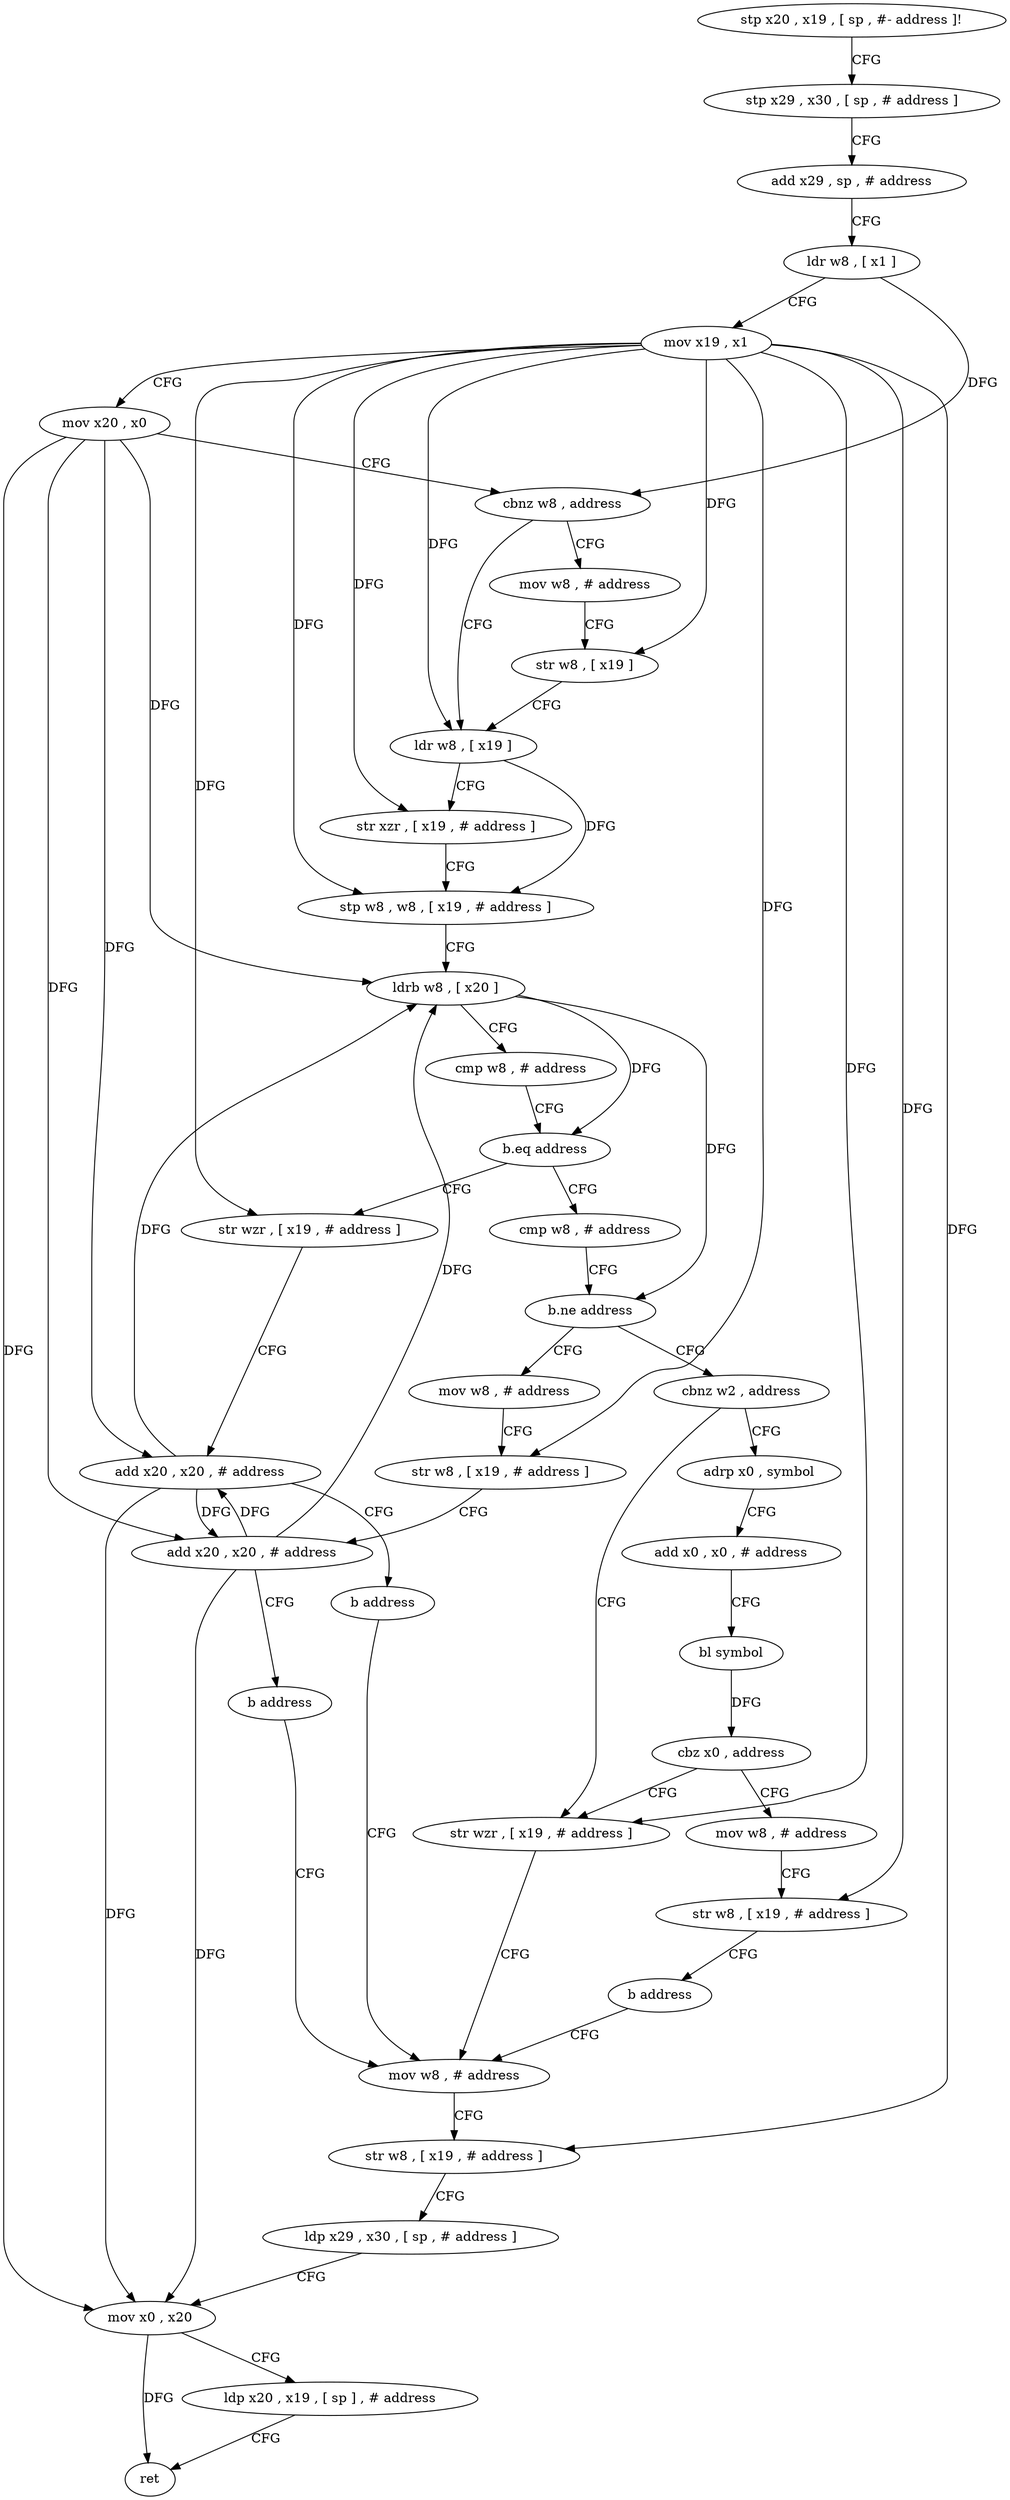 digraph "func" {
"4203348" [label = "stp x20 , x19 , [ sp , #- address ]!" ]
"4203352" [label = "stp x29 , x30 , [ sp , # address ]" ]
"4203356" [label = "add x29 , sp , # address" ]
"4203360" [label = "ldr w8 , [ x1 ]" ]
"4203364" [label = "mov x19 , x1" ]
"4203368" [label = "mov x20 , x0" ]
"4203372" [label = "cbnz w8 , address" ]
"4203384" [label = "ldr w8 , [ x19 ]" ]
"4203376" [label = "mov w8 , # address" ]
"4203388" [label = "str xzr , [ x19 , # address ]" ]
"4203392" [label = "stp w8 , w8 , [ x19 , # address ]" ]
"4203396" [label = "ldrb w8 , [ x20 ]" ]
"4203400" [label = "cmp w8 , # address" ]
"4203404" [label = "b.eq address" ]
"4203432" [label = "str wzr , [ x19 , # address ]" ]
"4203408" [label = "cmp w8 , # address" ]
"4203380" [label = "str w8 , [ x19 ]" ]
"4203436" [label = "add x20 , x20 , # address" ]
"4203440" [label = "b address" ]
"4203468" [label = "mov w8 , # address" ]
"4203412" [label = "b.ne address" ]
"4203444" [label = "cbnz w2 , address" ]
"4203416" [label = "mov w8 , # address" ]
"4203472" [label = "str w8 , [ x19 , # address ]" ]
"4203476" [label = "ldp x29 , x30 , [ sp , # address ]" ]
"4203480" [label = "mov x0 , x20" ]
"4203484" [label = "ldp x20 , x19 , [ sp ] , # address" ]
"4203488" [label = "ret" ]
"4203464" [label = "str wzr , [ x19 , # address ]" ]
"4203448" [label = "adrp x0 , symbol" ]
"4203420" [label = "str w8 , [ x19 , # address ]" ]
"4203424" [label = "add x20 , x20 , # address" ]
"4203428" [label = "b address" ]
"4203452" [label = "add x0 , x0 , # address" ]
"4203456" [label = "bl symbol" ]
"4203460" [label = "cbz x0 , address" ]
"4203492" [label = "mov w8 , # address" ]
"4203496" [label = "str w8 , [ x19 , # address ]" ]
"4203500" [label = "b address" ]
"4203348" -> "4203352" [ label = "CFG" ]
"4203352" -> "4203356" [ label = "CFG" ]
"4203356" -> "4203360" [ label = "CFG" ]
"4203360" -> "4203364" [ label = "CFG" ]
"4203360" -> "4203372" [ label = "DFG" ]
"4203364" -> "4203368" [ label = "CFG" ]
"4203364" -> "4203384" [ label = "DFG" ]
"4203364" -> "4203388" [ label = "DFG" ]
"4203364" -> "4203392" [ label = "DFG" ]
"4203364" -> "4203380" [ label = "DFG" ]
"4203364" -> "4203432" [ label = "DFG" ]
"4203364" -> "4203472" [ label = "DFG" ]
"4203364" -> "4203420" [ label = "DFG" ]
"4203364" -> "4203464" [ label = "DFG" ]
"4203364" -> "4203496" [ label = "DFG" ]
"4203368" -> "4203372" [ label = "CFG" ]
"4203368" -> "4203396" [ label = "DFG" ]
"4203368" -> "4203436" [ label = "DFG" ]
"4203368" -> "4203480" [ label = "DFG" ]
"4203368" -> "4203424" [ label = "DFG" ]
"4203372" -> "4203384" [ label = "CFG" ]
"4203372" -> "4203376" [ label = "CFG" ]
"4203384" -> "4203388" [ label = "CFG" ]
"4203384" -> "4203392" [ label = "DFG" ]
"4203376" -> "4203380" [ label = "CFG" ]
"4203388" -> "4203392" [ label = "CFG" ]
"4203392" -> "4203396" [ label = "CFG" ]
"4203396" -> "4203400" [ label = "CFG" ]
"4203396" -> "4203404" [ label = "DFG" ]
"4203396" -> "4203412" [ label = "DFG" ]
"4203400" -> "4203404" [ label = "CFG" ]
"4203404" -> "4203432" [ label = "CFG" ]
"4203404" -> "4203408" [ label = "CFG" ]
"4203432" -> "4203436" [ label = "CFG" ]
"4203408" -> "4203412" [ label = "CFG" ]
"4203380" -> "4203384" [ label = "CFG" ]
"4203436" -> "4203440" [ label = "CFG" ]
"4203436" -> "4203396" [ label = "DFG" ]
"4203436" -> "4203480" [ label = "DFG" ]
"4203436" -> "4203424" [ label = "DFG" ]
"4203440" -> "4203468" [ label = "CFG" ]
"4203468" -> "4203472" [ label = "CFG" ]
"4203412" -> "4203444" [ label = "CFG" ]
"4203412" -> "4203416" [ label = "CFG" ]
"4203444" -> "4203464" [ label = "CFG" ]
"4203444" -> "4203448" [ label = "CFG" ]
"4203416" -> "4203420" [ label = "CFG" ]
"4203472" -> "4203476" [ label = "CFG" ]
"4203476" -> "4203480" [ label = "CFG" ]
"4203480" -> "4203484" [ label = "CFG" ]
"4203480" -> "4203488" [ label = "DFG" ]
"4203484" -> "4203488" [ label = "CFG" ]
"4203464" -> "4203468" [ label = "CFG" ]
"4203448" -> "4203452" [ label = "CFG" ]
"4203420" -> "4203424" [ label = "CFG" ]
"4203424" -> "4203428" [ label = "CFG" ]
"4203424" -> "4203396" [ label = "DFG" ]
"4203424" -> "4203436" [ label = "DFG" ]
"4203424" -> "4203480" [ label = "DFG" ]
"4203428" -> "4203468" [ label = "CFG" ]
"4203452" -> "4203456" [ label = "CFG" ]
"4203456" -> "4203460" [ label = "DFG" ]
"4203460" -> "4203492" [ label = "CFG" ]
"4203460" -> "4203464" [ label = "CFG" ]
"4203492" -> "4203496" [ label = "CFG" ]
"4203496" -> "4203500" [ label = "CFG" ]
"4203500" -> "4203468" [ label = "CFG" ]
}
